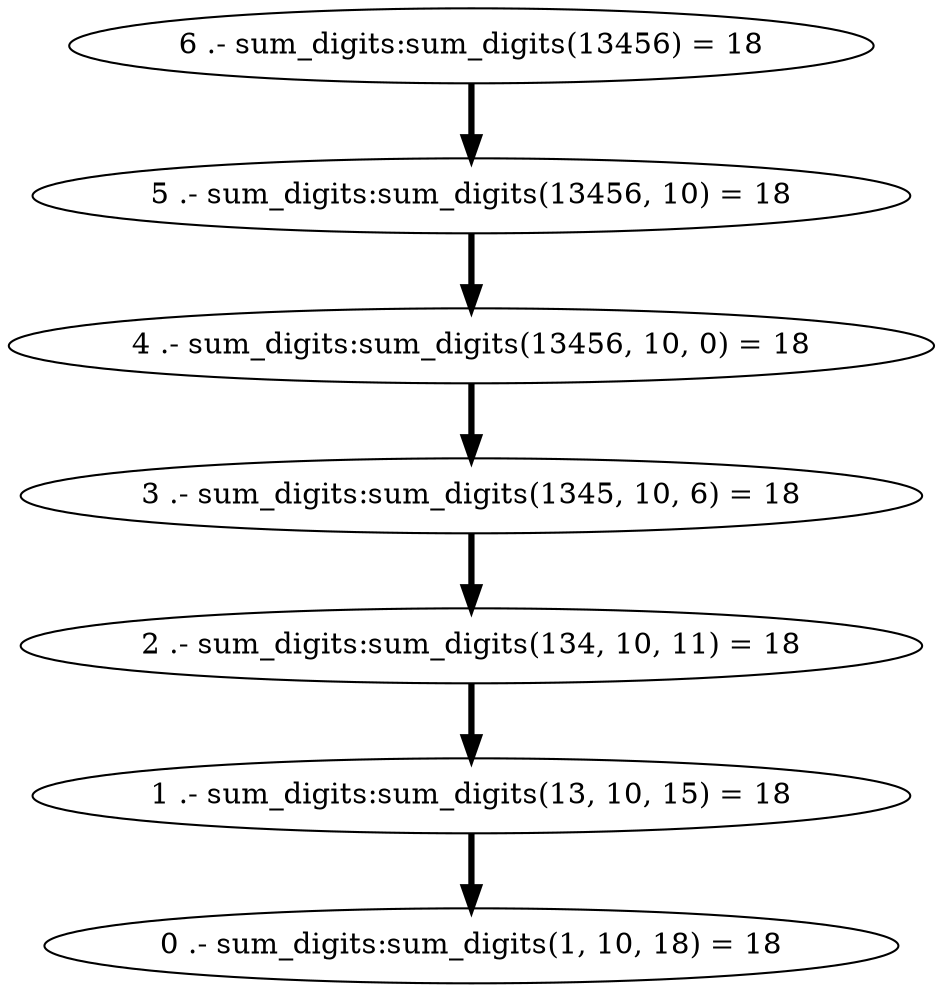 digraph PDG {
1 [shape=ellipse, label="1 .- sum_digits:sum_digits(13, 10, 15) = 18"];
3 [shape=ellipse, label="3 .- sum_digits:sum_digits(1345, 10, 6) = 18"];
4 [shape=ellipse, label="4 .- sum_digits:sum_digits(13456, 10, 0) = 18"];
0 [shape=ellipse, label="0 .- sum_digits:sum_digits(1, 10, 18) = 18"];
6 [shape=ellipse, label="6 .- sum_digits:sum_digits(13456) = 18"];
2 [shape=ellipse, label="2 .- sum_digits:sum_digits(134, 10, 11) = 18"];
5 [shape=ellipse, label="5 .- sum_digits:sum_digits(13456, 10) = 18"];
1 -> 0 [color=black, penwidth=3];
3 -> 2 [color=black, penwidth=3];
4 -> 3 [color=black, penwidth=3];
6 -> 5 [color=black, penwidth=3];
2 -> 1 [color=black, penwidth=3];
5 -> 4 [color=black, penwidth=3];
}